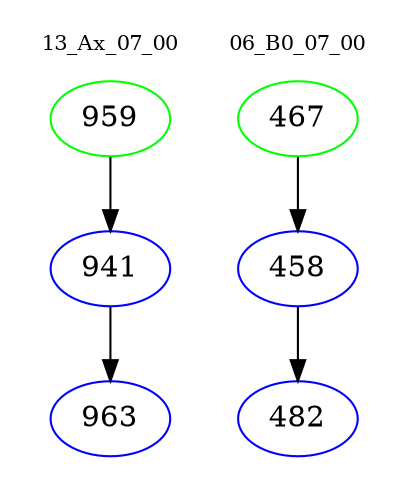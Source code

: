 digraph{
subgraph cluster_0 {
color = white
label = "13_Ax_07_00";
fontsize=10;
T0_959 [label="959", color="green"]
T0_959 -> T0_941 [color="black"]
T0_941 [label="941", color="blue"]
T0_941 -> T0_963 [color="black"]
T0_963 [label="963", color="blue"]
}
subgraph cluster_1 {
color = white
label = "06_B0_07_00";
fontsize=10;
T1_467 [label="467", color="green"]
T1_467 -> T1_458 [color="black"]
T1_458 [label="458", color="blue"]
T1_458 -> T1_482 [color="black"]
T1_482 [label="482", color="blue"]
}
}
